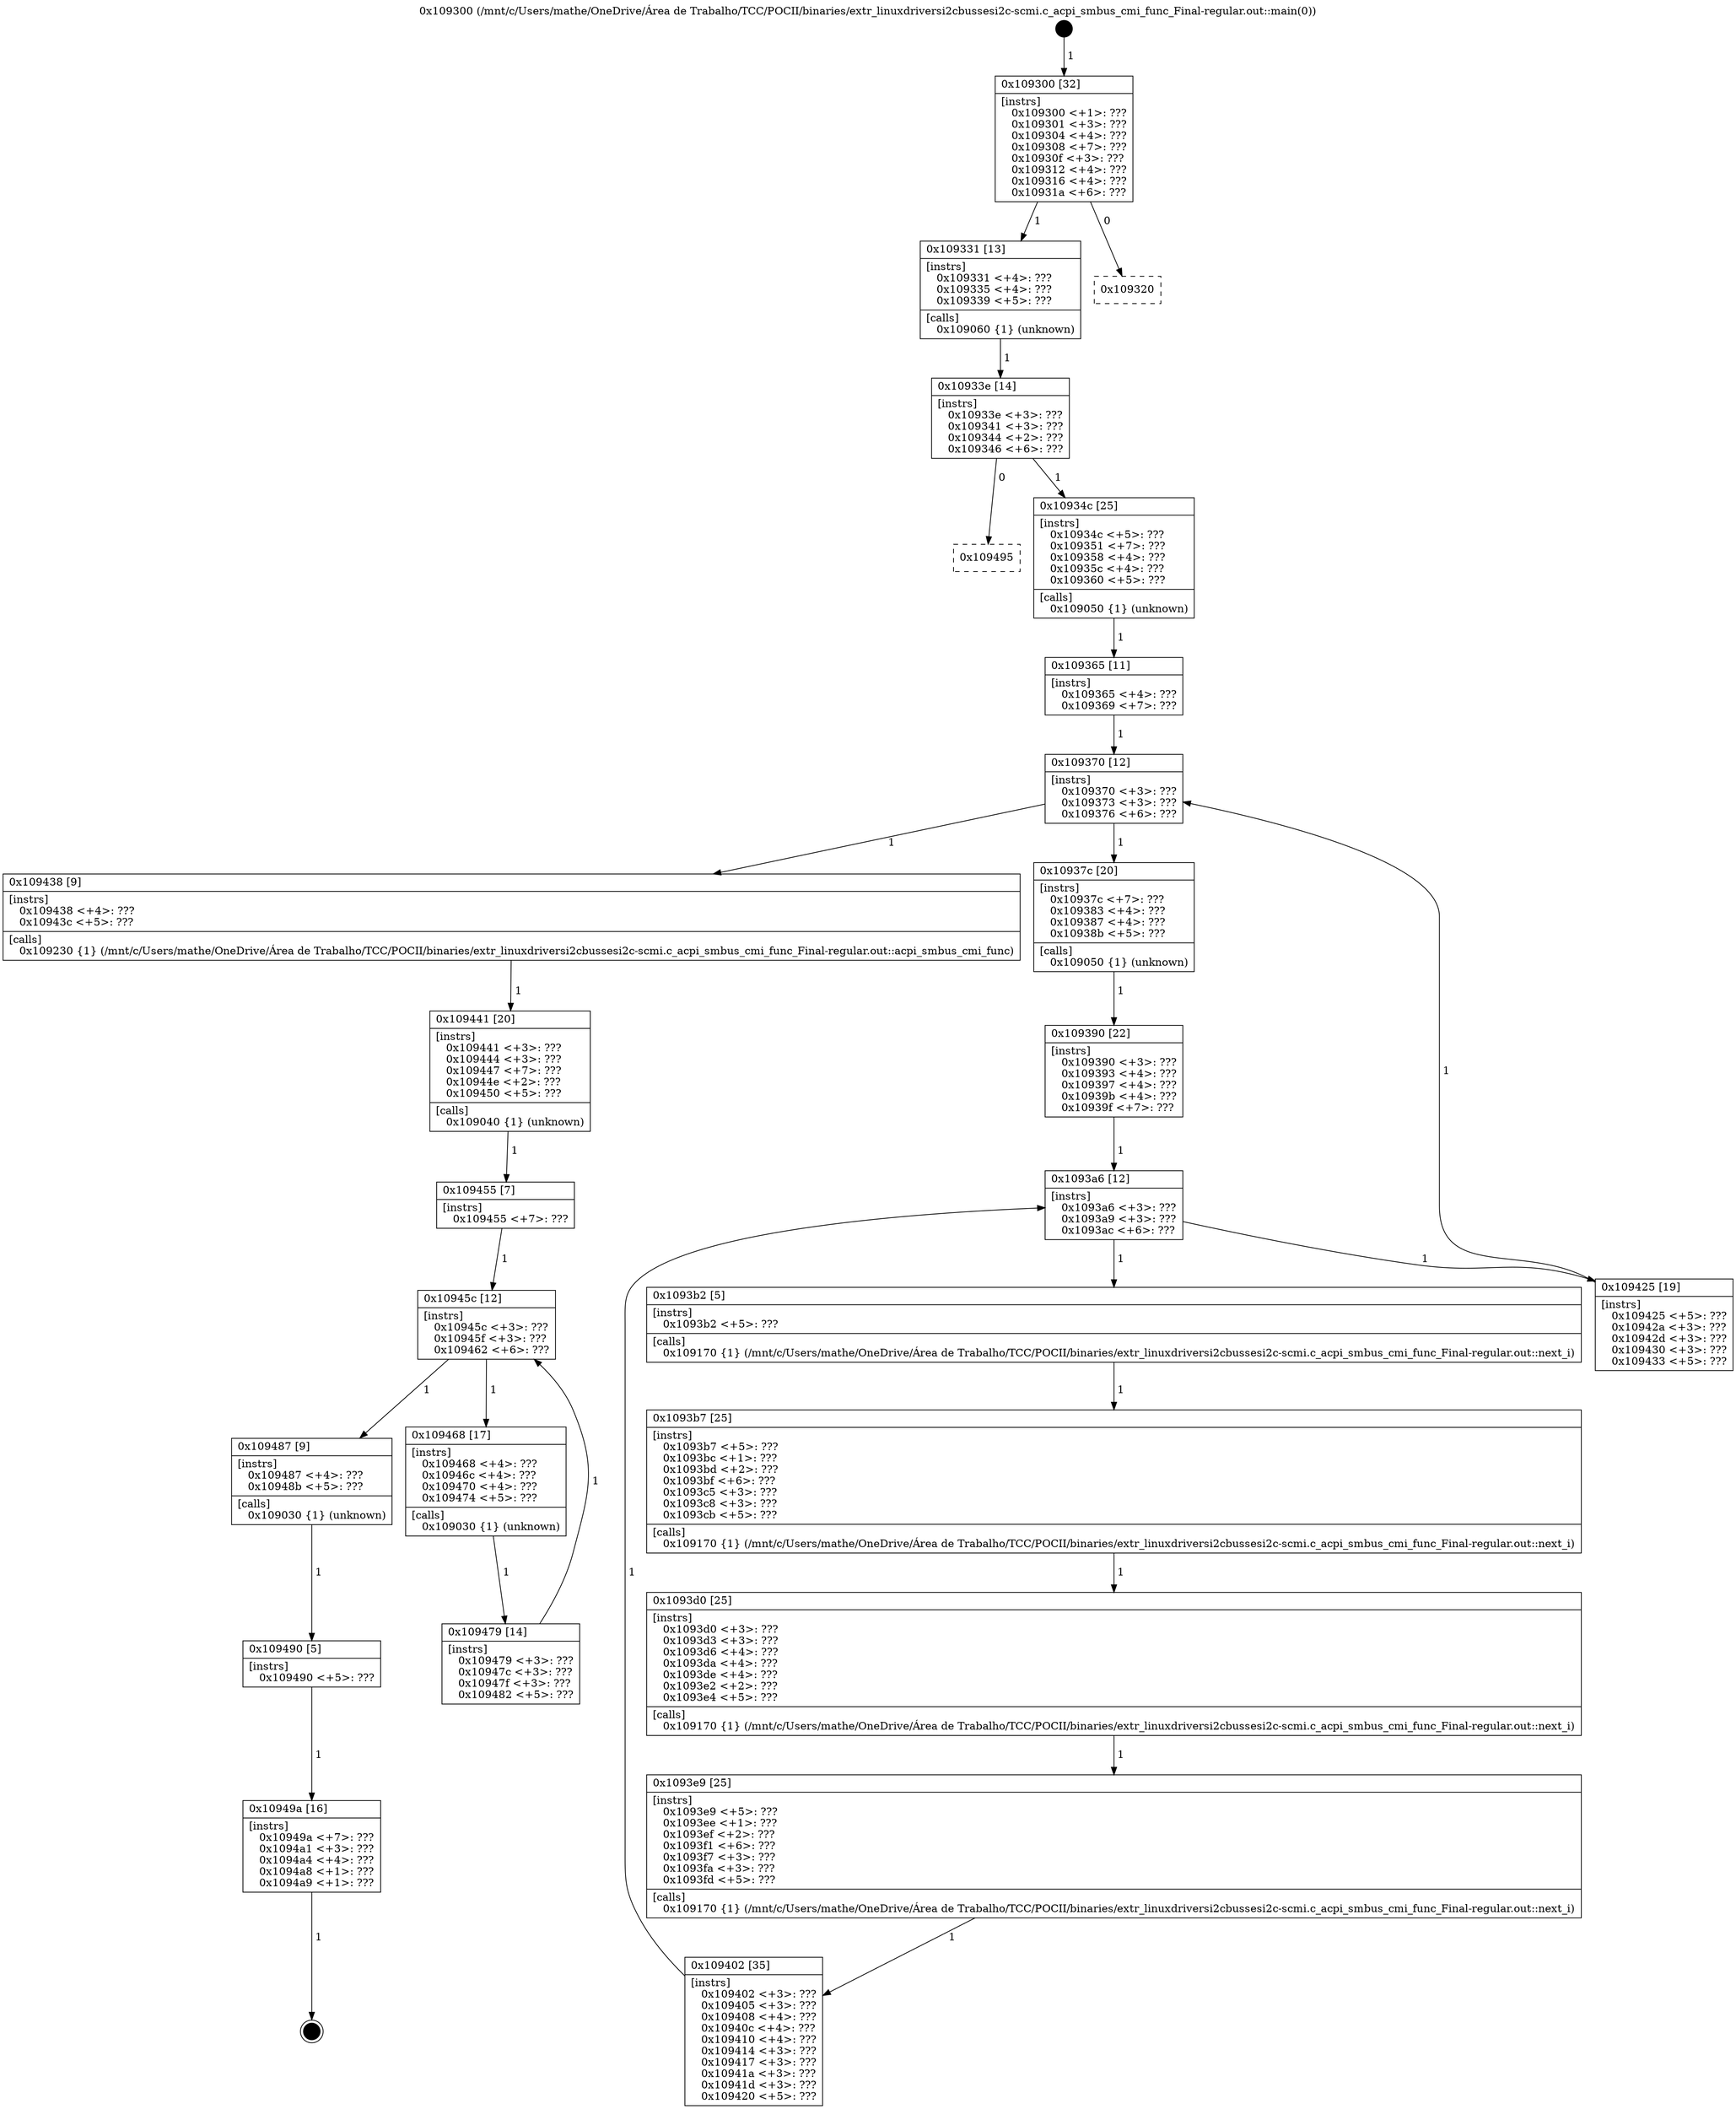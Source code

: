 digraph "0x109300" {
  label = "0x109300 (/mnt/c/Users/mathe/OneDrive/Área de Trabalho/TCC/POCII/binaries/extr_linuxdriversi2cbussesi2c-scmi.c_acpi_smbus_cmi_func_Final-regular.out::main(0))"
  labelloc = "t"
  node[shape=record]

  Entry [label="",width=0.3,height=0.3,shape=circle,fillcolor=black,style=filled]
  "0x109300" [label="{
     0x109300 [32]\l
     | [instrs]\l
     &nbsp;&nbsp;0x109300 \<+1\>: ???\l
     &nbsp;&nbsp;0x109301 \<+3\>: ???\l
     &nbsp;&nbsp;0x109304 \<+4\>: ???\l
     &nbsp;&nbsp;0x109308 \<+7\>: ???\l
     &nbsp;&nbsp;0x10930f \<+3\>: ???\l
     &nbsp;&nbsp;0x109312 \<+4\>: ???\l
     &nbsp;&nbsp;0x109316 \<+4\>: ???\l
     &nbsp;&nbsp;0x10931a \<+6\>: ???\l
  }"]
  "0x109331" [label="{
     0x109331 [13]\l
     | [instrs]\l
     &nbsp;&nbsp;0x109331 \<+4\>: ???\l
     &nbsp;&nbsp;0x109335 \<+4\>: ???\l
     &nbsp;&nbsp;0x109339 \<+5\>: ???\l
     | [calls]\l
     &nbsp;&nbsp;0x109060 \{1\} (unknown)\l
  }"]
  "0x109320" [label="{
     0x109320\l
  }", style=dashed]
  "0x10933e" [label="{
     0x10933e [14]\l
     | [instrs]\l
     &nbsp;&nbsp;0x10933e \<+3\>: ???\l
     &nbsp;&nbsp;0x109341 \<+3\>: ???\l
     &nbsp;&nbsp;0x109344 \<+2\>: ???\l
     &nbsp;&nbsp;0x109346 \<+6\>: ???\l
  }"]
  "0x109495" [label="{
     0x109495\l
  }", style=dashed]
  "0x10934c" [label="{
     0x10934c [25]\l
     | [instrs]\l
     &nbsp;&nbsp;0x10934c \<+5\>: ???\l
     &nbsp;&nbsp;0x109351 \<+7\>: ???\l
     &nbsp;&nbsp;0x109358 \<+4\>: ???\l
     &nbsp;&nbsp;0x10935c \<+4\>: ???\l
     &nbsp;&nbsp;0x109360 \<+5\>: ???\l
     | [calls]\l
     &nbsp;&nbsp;0x109050 \{1\} (unknown)\l
  }"]
  Exit [label="",width=0.3,height=0.3,shape=circle,fillcolor=black,style=filled,peripheries=2]
  "0x109370" [label="{
     0x109370 [12]\l
     | [instrs]\l
     &nbsp;&nbsp;0x109370 \<+3\>: ???\l
     &nbsp;&nbsp;0x109373 \<+3\>: ???\l
     &nbsp;&nbsp;0x109376 \<+6\>: ???\l
  }"]
  "0x109438" [label="{
     0x109438 [9]\l
     | [instrs]\l
     &nbsp;&nbsp;0x109438 \<+4\>: ???\l
     &nbsp;&nbsp;0x10943c \<+5\>: ???\l
     | [calls]\l
     &nbsp;&nbsp;0x109230 \{1\} (/mnt/c/Users/mathe/OneDrive/Área de Trabalho/TCC/POCII/binaries/extr_linuxdriversi2cbussesi2c-scmi.c_acpi_smbus_cmi_func_Final-regular.out::acpi_smbus_cmi_func)\l
  }"]
  "0x10937c" [label="{
     0x10937c [20]\l
     | [instrs]\l
     &nbsp;&nbsp;0x10937c \<+7\>: ???\l
     &nbsp;&nbsp;0x109383 \<+4\>: ???\l
     &nbsp;&nbsp;0x109387 \<+4\>: ???\l
     &nbsp;&nbsp;0x10938b \<+5\>: ???\l
     | [calls]\l
     &nbsp;&nbsp;0x109050 \{1\} (unknown)\l
  }"]
  "0x1093a6" [label="{
     0x1093a6 [12]\l
     | [instrs]\l
     &nbsp;&nbsp;0x1093a6 \<+3\>: ???\l
     &nbsp;&nbsp;0x1093a9 \<+3\>: ???\l
     &nbsp;&nbsp;0x1093ac \<+6\>: ???\l
  }"]
  "0x109425" [label="{
     0x109425 [19]\l
     | [instrs]\l
     &nbsp;&nbsp;0x109425 \<+5\>: ???\l
     &nbsp;&nbsp;0x10942a \<+3\>: ???\l
     &nbsp;&nbsp;0x10942d \<+3\>: ???\l
     &nbsp;&nbsp;0x109430 \<+3\>: ???\l
     &nbsp;&nbsp;0x109433 \<+5\>: ???\l
  }"]
  "0x1093b2" [label="{
     0x1093b2 [5]\l
     | [instrs]\l
     &nbsp;&nbsp;0x1093b2 \<+5\>: ???\l
     | [calls]\l
     &nbsp;&nbsp;0x109170 \{1\} (/mnt/c/Users/mathe/OneDrive/Área de Trabalho/TCC/POCII/binaries/extr_linuxdriversi2cbussesi2c-scmi.c_acpi_smbus_cmi_func_Final-regular.out::next_i)\l
  }"]
  "0x1093b7" [label="{
     0x1093b7 [25]\l
     | [instrs]\l
     &nbsp;&nbsp;0x1093b7 \<+5\>: ???\l
     &nbsp;&nbsp;0x1093bc \<+1\>: ???\l
     &nbsp;&nbsp;0x1093bd \<+2\>: ???\l
     &nbsp;&nbsp;0x1093bf \<+6\>: ???\l
     &nbsp;&nbsp;0x1093c5 \<+3\>: ???\l
     &nbsp;&nbsp;0x1093c8 \<+3\>: ???\l
     &nbsp;&nbsp;0x1093cb \<+5\>: ???\l
     | [calls]\l
     &nbsp;&nbsp;0x109170 \{1\} (/mnt/c/Users/mathe/OneDrive/Área de Trabalho/TCC/POCII/binaries/extr_linuxdriversi2cbussesi2c-scmi.c_acpi_smbus_cmi_func_Final-regular.out::next_i)\l
  }"]
  "0x1093d0" [label="{
     0x1093d0 [25]\l
     | [instrs]\l
     &nbsp;&nbsp;0x1093d0 \<+3\>: ???\l
     &nbsp;&nbsp;0x1093d3 \<+3\>: ???\l
     &nbsp;&nbsp;0x1093d6 \<+4\>: ???\l
     &nbsp;&nbsp;0x1093da \<+4\>: ???\l
     &nbsp;&nbsp;0x1093de \<+4\>: ???\l
     &nbsp;&nbsp;0x1093e2 \<+2\>: ???\l
     &nbsp;&nbsp;0x1093e4 \<+5\>: ???\l
     | [calls]\l
     &nbsp;&nbsp;0x109170 \{1\} (/mnt/c/Users/mathe/OneDrive/Área de Trabalho/TCC/POCII/binaries/extr_linuxdriversi2cbussesi2c-scmi.c_acpi_smbus_cmi_func_Final-regular.out::next_i)\l
  }"]
  "0x1093e9" [label="{
     0x1093e9 [25]\l
     | [instrs]\l
     &nbsp;&nbsp;0x1093e9 \<+5\>: ???\l
     &nbsp;&nbsp;0x1093ee \<+1\>: ???\l
     &nbsp;&nbsp;0x1093ef \<+2\>: ???\l
     &nbsp;&nbsp;0x1093f1 \<+6\>: ???\l
     &nbsp;&nbsp;0x1093f7 \<+3\>: ???\l
     &nbsp;&nbsp;0x1093fa \<+3\>: ???\l
     &nbsp;&nbsp;0x1093fd \<+5\>: ???\l
     | [calls]\l
     &nbsp;&nbsp;0x109170 \{1\} (/mnt/c/Users/mathe/OneDrive/Área de Trabalho/TCC/POCII/binaries/extr_linuxdriversi2cbussesi2c-scmi.c_acpi_smbus_cmi_func_Final-regular.out::next_i)\l
  }"]
  "0x109402" [label="{
     0x109402 [35]\l
     | [instrs]\l
     &nbsp;&nbsp;0x109402 \<+3\>: ???\l
     &nbsp;&nbsp;0x109405 \<+3\>: ???\l
     &nbsp;&nbsp;0x109408 \<+4\>: ???\l
     &nbsp;&nbsp;0x10940c \<+4\>: ???\l
     &nbsp;&nbsp;0x109410 \<+4\>: ???\l
     &nbsp;&nbsp;0x109414 \<+3\>: ???\l
     &nbsp;&nbsp;0x109417 \<+3\>: ???\l
     &nbsp;&nbsp;0x10941a \<+3\>: ???\l
     &nbsp;&nbsp;0x10941d \<+3\>: ???\l
     &nbsp;&nbsp;0x109420 \<+5\>: ???\l
  }"]
  "0x109390" [label="{
     0x109390 [22]\l
     | [instrs]\l
     &nbsp;&nbsp;0x109390 \<+3\>: ???\l
     &nbsp;&nbsp;0x109393 \<+4\>: ???\l
     &nbsp;&nbsp;0x109397 \<+4\>: ???\l
     &nbsp;&nbsp;0x10939b \<+4\>: ???\l
     &nbsp;&nbsp;0x10939f \<+7\>: ???\l
  }"]
  "0x10949a" [label="{
     0x10949a [16]\l
     | [instrs]\l
     &nbsp;&nbsp;0x10949a \<+7\>: ???\l
     &nbsp;&nbsp;0x1094a1 \<+3\>: ???\l
     &nbsp;&nbsp;0x1094a4 \<+4\>: ???\l
     &nbsp;&nbsp;0x1094a8 \<+1\>: ???\l
     &nbsp;&nbsp;0x1094a9 \<+1\>: ???\l
  }"]
  "0x109365" [label="{
     0x109365 [11]\l
     | [instrs]\l
     &nbsp;&nbsp;0x109365 \<+4\>: ???\l
     &nbsp;&nbsp;0x109369 \<+7\>: ???\l
  }"]
  "0x109441" [label="{
     0x109441 [20]\l
     | [instrs]\l
     &nbsp;&nbsp;0x109441 \<+3\>: ???\l
     &nbsp;&nbsp;0x109444 \<+3\>: ???\l
     &nbsp;&nbsp;0x109447 \<+7\>: ???\l
     &nbsp;&nbsp;0x10944e \<+2\>: ???\l
     &nbsp;&nbsp;0x109450 \<+5\>: ???\l
     | [calls]\l
     &nbsp;&nbsp;0x109040 \{1\} (unknown)\l
  }"]
  "0x10945c" [label="{
     0x10945c [12]\l
     | [instrs]\l
     &nbsp;&nbsp;0x10945c \<+3\>: ???\l
     &nbsp;&nbsp;0x10945f \<+3\>: ???\l
     &nbsp;&nbsp;0x109462 \<+6\>: ???\l
  }"]
  "0x109487" [label="{
     0x109487 [9]\l
     | [instrs]\l
     &nbsp;&nbsp;0x109487 \<+4\>: ???\l
     &nbsp;&nbsp;0x10948b \<+5\>: ???\l
     | [calls]\l
     &nbsp;&nbsp;0x109030 \{1\} (unknown)\l
  }"]
  "0x109468" [label="{
     0x109468 [17]\l
     | [instrs]\l
     &nbsp;&nbsp;0x109468 \<+4\>: ???\l
     &nbsp;&nbsp;0x10946c \<+4\>: ???\l
     &nbsp;&nbsp;0x109470 \<+4\>: ???\l
     &nbsp;&nbsp;0x109474 \<+5\>: ???\l
     | [calls]\l
     &nbsp;&nbsp;0x109030 \{1\} (unknown)\l
  }"]
  "0x109479" [label="{
     0x109479 [14]\l
     | [instrs]\l
     &nbsp;&nbsp;0x109479 \<+3\>: ???\l
     &nbsp;&nbsp;0x10947c \<+3\>: ???\l
     &nbsp;&nbsp;0x10947f \<+3\>: ???\l
     &nbsp;&nbsp;0x109482 \<+5\>: ???\l
  }"]
  "0x109455" [label="{
     0x109455 [7]\l
     | [instrs]\l
     &nbsp;&nbsp;0x109455 \<+7\>: ???\l
  }"]
  "0x109490" [label="{
     0x109490 [5]\l
     | [instrs]\l
     &nbsp;&nbsp;0x109490 \<+5\>: ???\l
  }"]
  Entry -> "0x109300" [label=" 1"]
  "0x109300" -> "0x109331" [label=" 1"]
  "0x109300" -> "0x109320" [label=" 0"]
  "0x109331" -> "0x10933e" [label=" 1"]
  "0x10933e" -> "0x109495" [label=" 0"]
  "0x10933e" -> "0x10934c" [label=" 1"]
  "0x10949a" -> Exit [label=" 1"]
  "0x10934c" -> "0x109365" [label=" 1"]
  "0x109370" -> "0x109438" [label=" 1"]
  "0x109370" -> "0x10937c" [label=" 1"]
  "0x10937c" -> "0x109390" [label=" 1"]
  "0x1093a6" -> "0x109425" [label=" 1"]
  "0x1093a6" -> "0x1093b2" [label=" 1"]
  "0x1093b2" -> "0x1093b7" [label=" 1"]
  "0x1093b7" -> "0x1093d0" [label=" 1"]
  "0x1093d0" -> "0x1093e9" [label=" 1"]
  "0x1093e9" -> "0x109402" [label=" 1"]
  "0x109390" -> "0x1093a6" [label=" 1"]
  "0x109402" -> "0x1093a6" [label=" 1"]
  "0x109490" -> "0x10949a" [label=" 1"]
  "0x109365" -> "0x109370" [label=" 1"]
  "0x109425" -> "0x109370" [label=" 1"]
  "0x109438" -> "0x109441" [label=" 1"]
  "0x109441" -> "0x109455" [label=" 1"]
  "0x10945c" -> "0x109487" [label=" 1"]
  "0x10945c" -> "0x109468" [label=" 1"]
  "0x109468" -> "0x109479" [label=" 1"]
  "0x109455" -> "0x10945c" [label=" 1"]
  "0x109479" -> "0x10945c" [label=" 1"]
  "0x109487" -> "0x109490" [label=" 1"]
}
